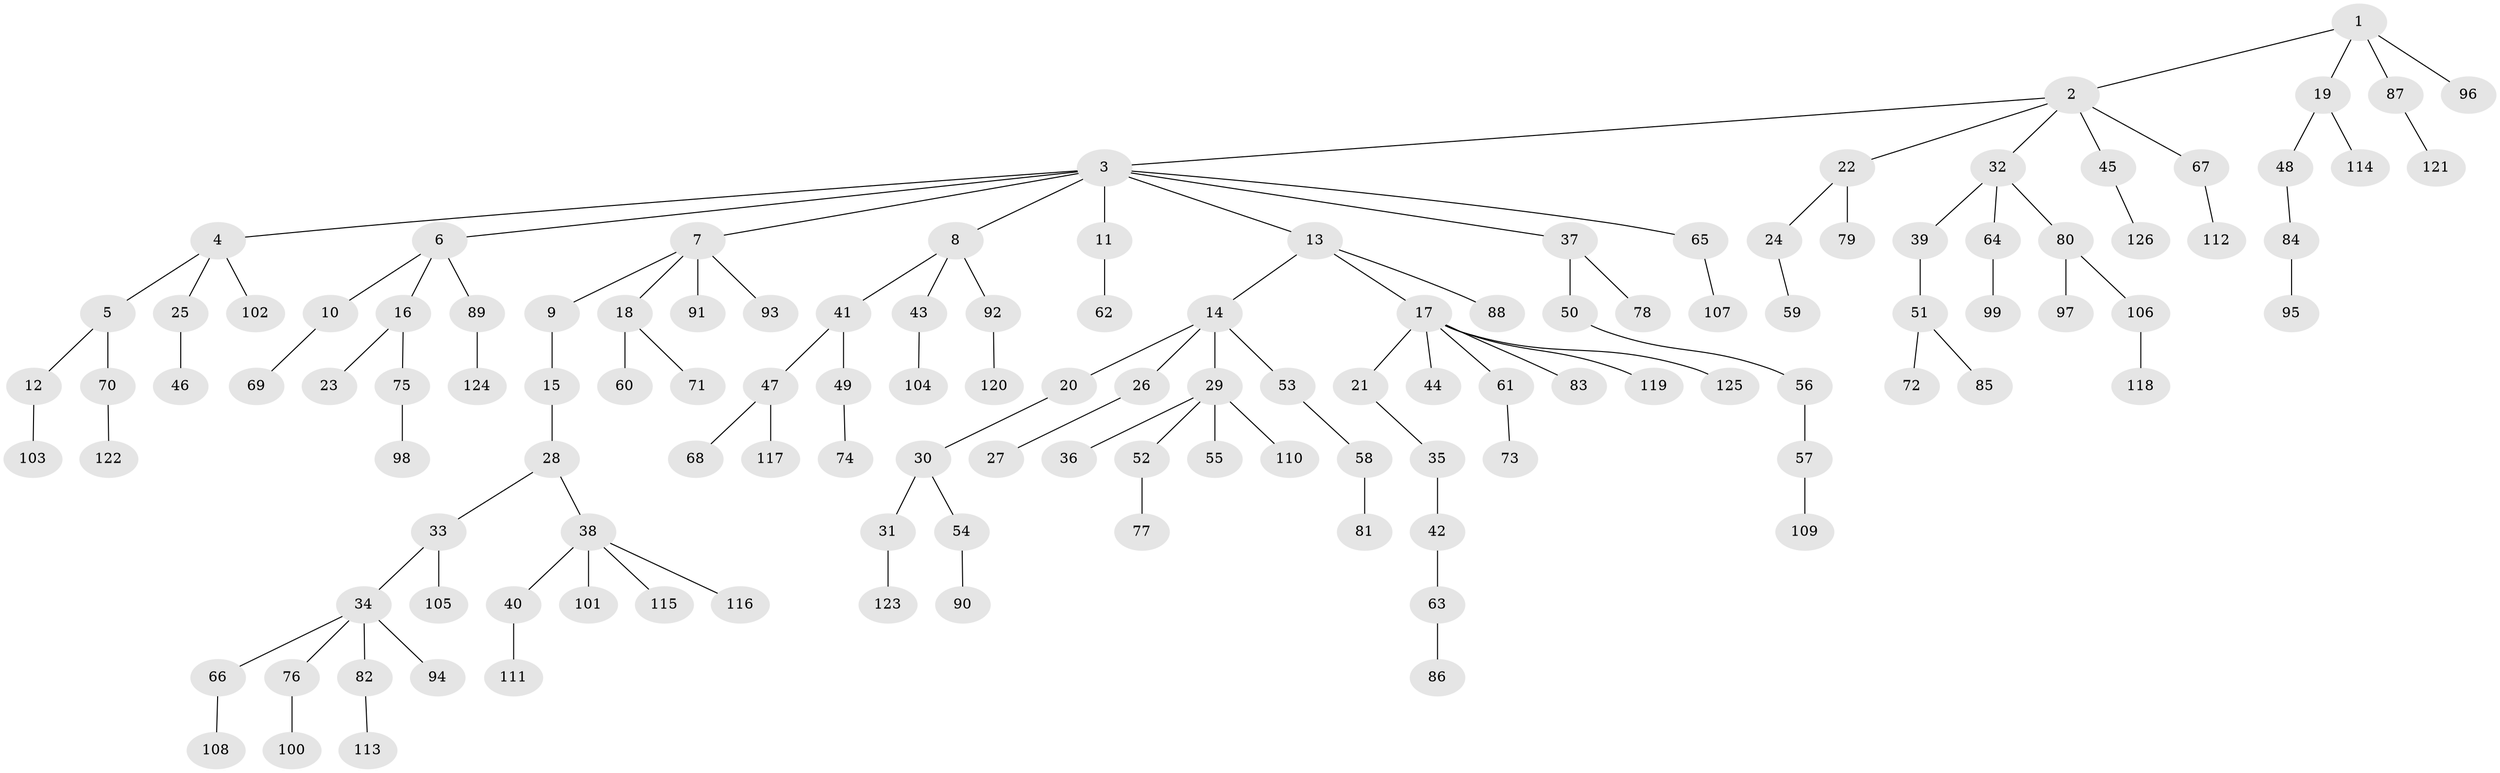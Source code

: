// coarse degree distribution, {6: 0.02702702702702703, 14: 0.02702702702702703, 1: 0.6756756756756757, 3: 0.10810810810810811, 2: 0.13513513513513514, 5: 0.02702702702702703}
// Generated by graph-tools (version 1.1) at 2025/19/03/04/25 18:19:04]
// undirected, 126 vertices, 125 edges
graph export_dot {
graph [start="1"]
  node [color=gray90,style=filled];
  1;
  2;
  3;
  4;
  5;
  6;
  7;
  8;
  9;
  10;
  11;
  12;
  13;
  14;
  15;
  16;
  17;
  18;
  19;
  20;
  21;
  22;
  23;
  24;
  25;
  26;
  27;
  28;
  29;
  30;
  31;
  32;
  33;
  34;
  35;
  36;
  37;
  38;
  39;
  40;
  41;
  42;
  43;
  44;
  45;
  46;
  47;
  48;
  49;
  50;
  51;
  52;
  53;
  54;
  55;
  56;
  57;
  58;
  59;
  60;
  61;
  62;
  63;
  64;
  65;
  66;
  67;
  68;
  69;
  70;
  71;
  72;
  73;
  74;
  75;
  76;
  77;
  78;
  79;
  80;
  81;
  82;
  83;
  84;
  85;
  86;
  87;
  88;
  89;
  90;
  91;
  92;
  93;
  94;
  95;
  96;
  97;
  98;
  99;
  100;
  101;
  102;
  103;
  104;
  105;
  106;
  107;
  108;
  109;
  110;
  111;
  112;
  113;
  114;
  115;
  116;
  117;
  118;
  119;
  120;
  121;
  122;
  123;
  124;
  125;
  126;
  1 -- 2;
  1 -- 19;
  1 -- 87;
  1 -- 96;
  2 -- 3;
  2 -- 22;
  2 -- 32;
  2 -- 45;
  2 -- 67;
  3 -- 4;
  3 -- 6;
  3 -- 7;
  3 -- 8;
  3 -- 11;
  3 -- 13;
  3 -- 37;
  3 -- 65;
  4 -- 5;
  4 -- 25;
  4 -- 102;
  5 -- 12;
  5 -- 70;
  6 -- 10;
  6 -- 16;
  6 -- 89;
  7 -- 9;
  7 -- 18;
  7 -- 91;
  7 -- 93;
  8 -- 41;
  8 -- 43;
  8 -- 92;
  9 -- 15;
  10 -- 69;
  11 -- 62;
  12 -- 103;
  13 -- 14;
  13 -- 17;
  13 -- 88;
  14 -- 20;
  14 -- 26;
  14 -- 29;
  14 -- 53;
  15 -- 28;
  16 -- 23;
  16 -- 75;
  17 -- 21;
  17 -- 44;
  17 -- 61;
  17 -- 83;
  17 -- 119;
  17 -- 125;
  18 -- 60;
  18 -- 71;
  19 -- 48;
  19 -- 114;
  20 -- 30;
  21 -- 35;
  22 -- 24;
  22 -- 79;
  24 -- 59;
  25 -- 46;
  26 -- 27;
  28 -- 33;
  28 -- 38;
  29 -- 36;
  29 -- 52;
  29 -- 55;
  29 -- 110;
  30 -- 31;
  30 -- 54;
  31 -- 123;
  32 -- 39;
  32 -- 64;
  32 -- 80;
  33 -- 34;
  33 -- 105;
  34 -- 66;
  34 -- 76;
  34 -- 82;
  34 -- 94;
  35 -- 42;
  37 -- 50;
  37 -- 78;
  38 -- 40;
  38 -- 101;
  38 -- 115;
  38 -- 116;
  39 -- 51;
  40 -- 111;
  41 -- 47;
  41 -- 49;
  42 -- 63;
  43 -- 104;
  45 -- 126;
  47 -- 68;
  47 -- 117;
  48 -- 84;
  49 -- 74;
  50 -- 56;
  51 -- 72;
  51 -- 85;
  52 -- 77;
  53 -- 58;
  54 -- 90;
  56 -- 57;
  57 -- 109;
  58 -- 81;
  61 -- 73;
  63 -- 86;
  64 -- 99;
  65 -- 107;
  66 -- 108;
  67 -- 112;
  70 -- 122;
  75 -- 98;
  76 -- 100;
  80 -- 97;
  80 -- 106;
  82 -- 113;
  84 -- 95;
  87 -- 121;
  89 -- 124;
  92 -- 120;
  106 -- 118;
}
